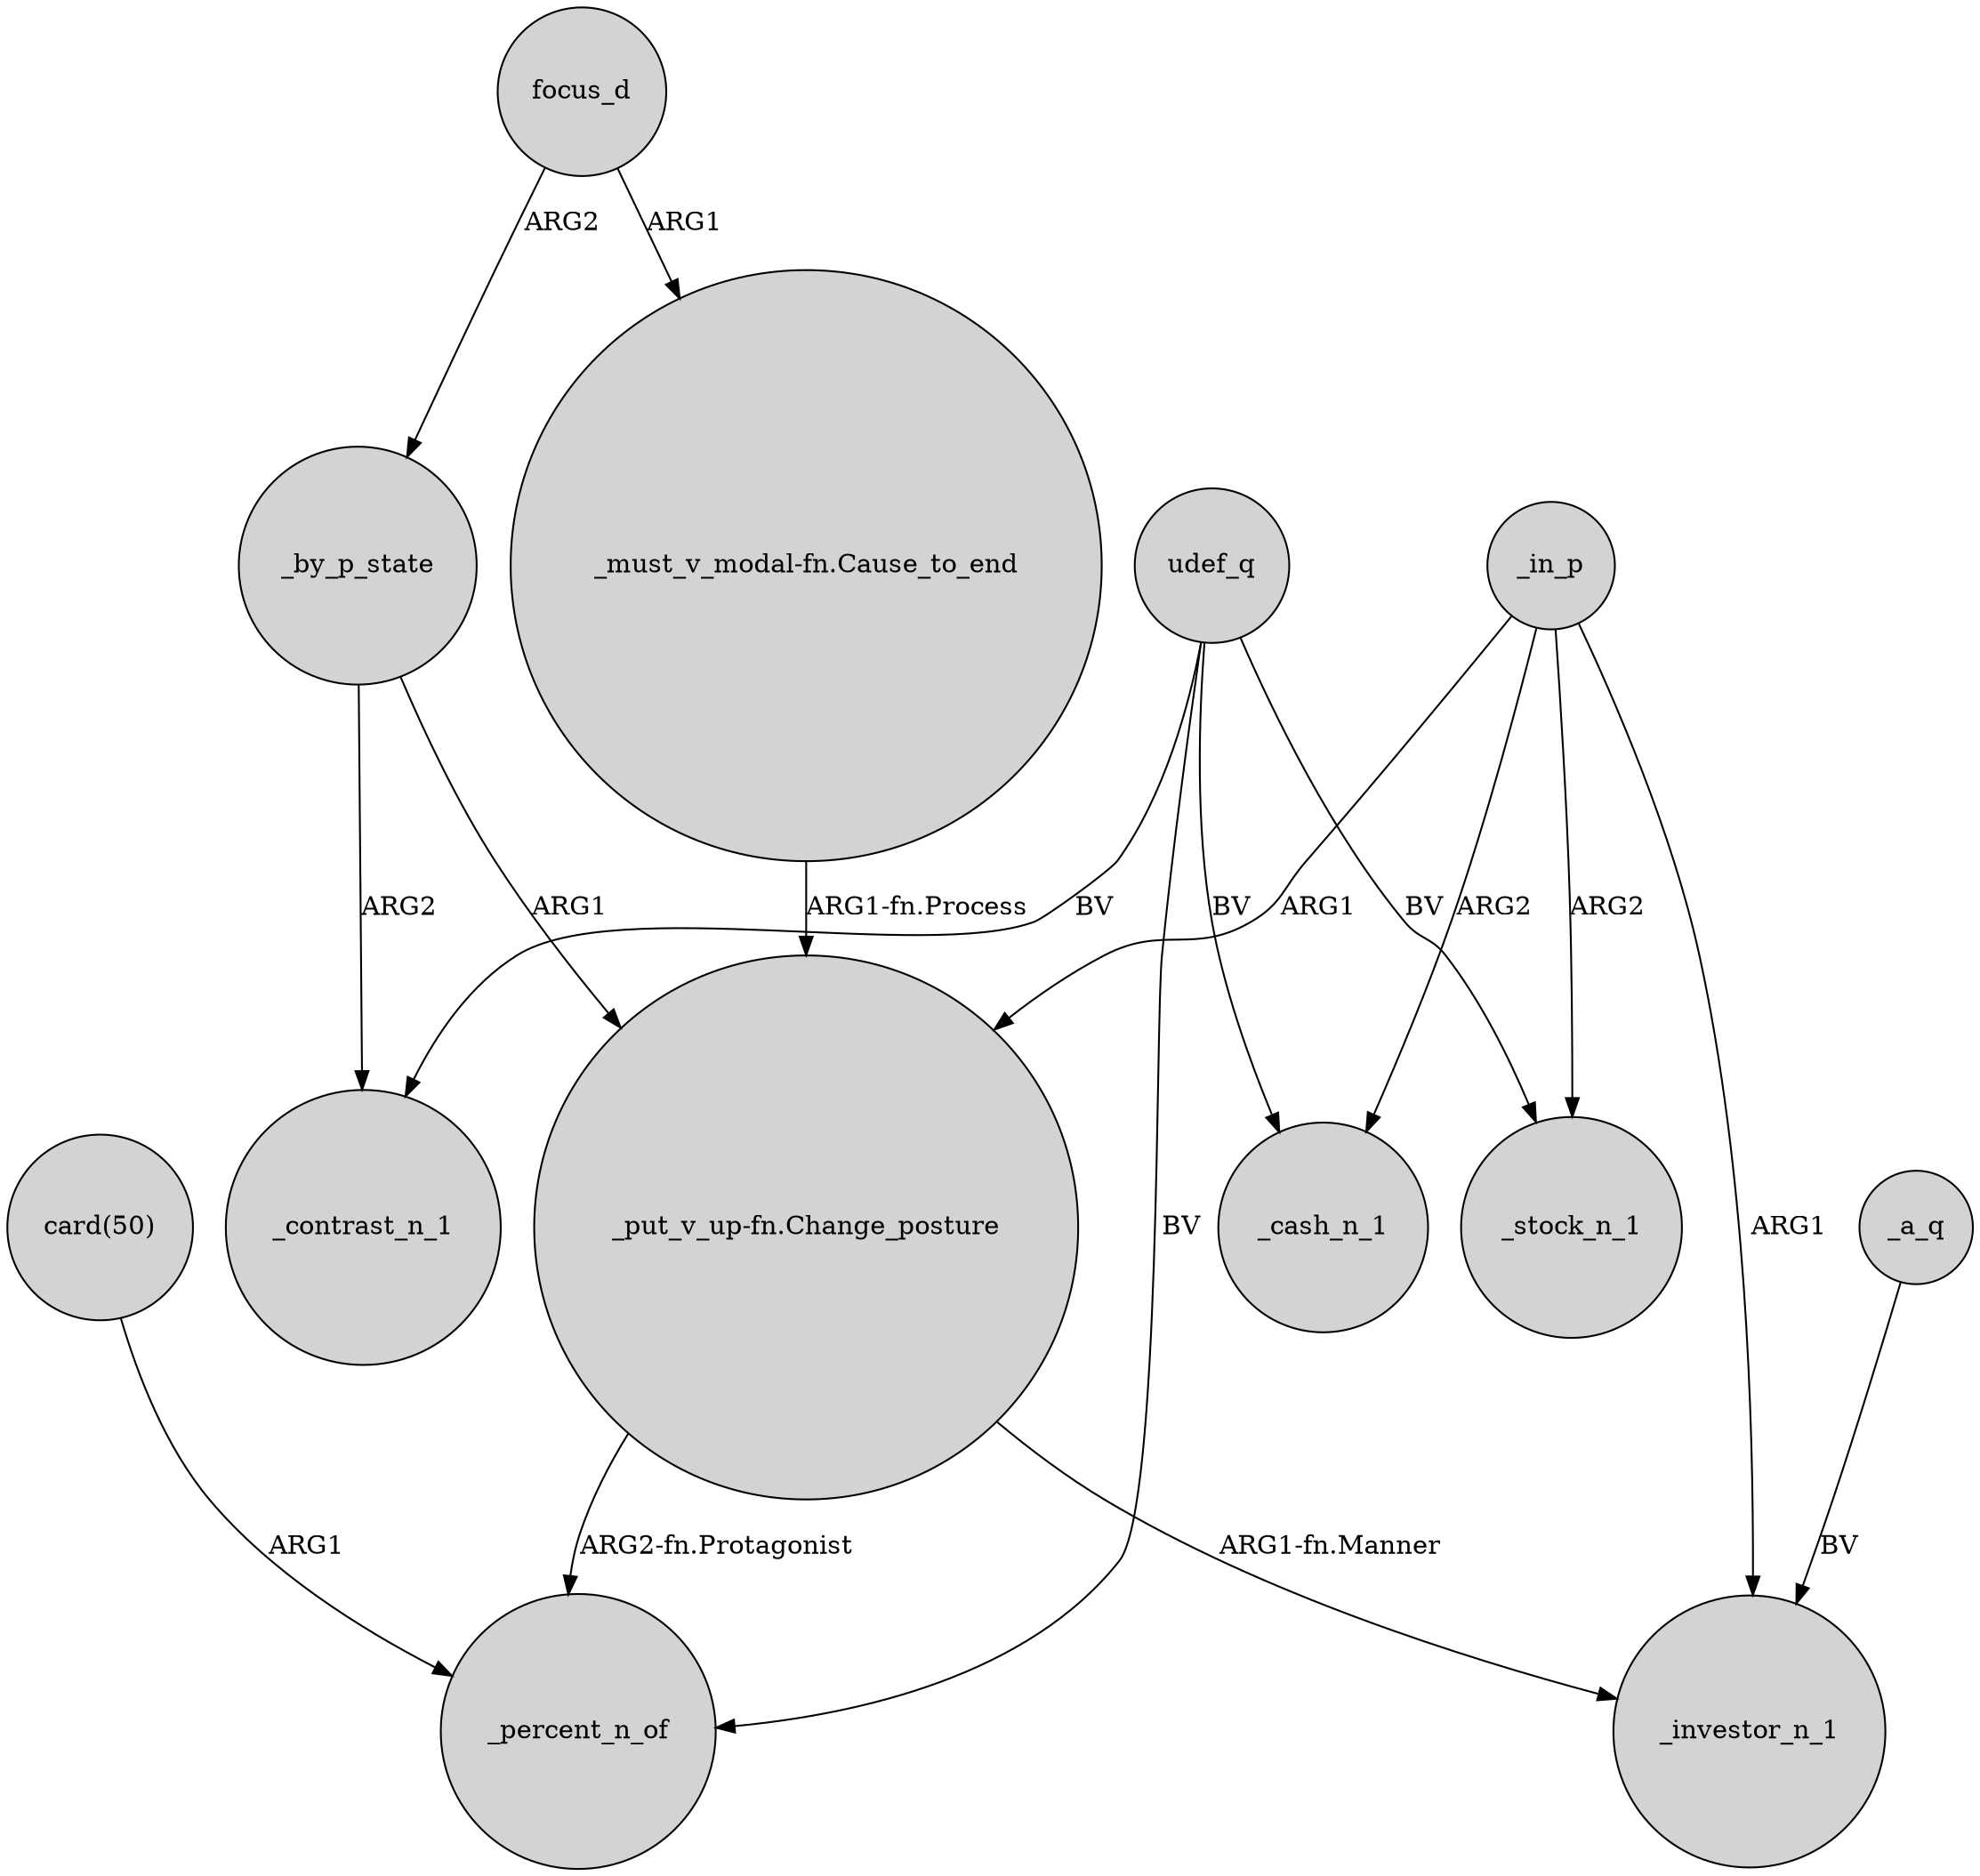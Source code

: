 digraph {
	node [shape=circle style=filled]
	"_put_v_up-fn.Change_posture" -> _percent_n_of [label="ARG2-fn.Protagonist"]
	"_put_v_up-fn.Change_posture" -> _investor_n_1 [label="ARG1-fn.Manner"]
	udef_q -> _percent_n_of [label=BV]
	_in_p -> _cash_n_1 [label=ARG2]
	_by_p_state -> "_put_v_up-fn.Change_posture" [label=ARG1]
	_in_p -> _stock_n_1 [label=ARG2]
	udef_q -> _cash_n_1 [label=BV]
	_in_p -> _investor_n_1 [label=ARG1]
	_in_p -> "_put_v_up-fn.Change_posture" [label=ARG1]
	focus_d -> "_must_v_modal-fn.Cause_to_end" [label=ARG1]
	"_must_v_modal-fn.Cause_to_end" -> "_put_v_up-fn.Change_posture" [label="ARG1-fn.Process"]
	_a_q -> _investor_n_1 [label=BV]
	udef_q -> _contrast_n_1 [label=BV]
	focus_d -> _by_p_state [label=ARG2]
	_by_p_state -> _contrast_n_1 [label=ARG2]
	udef_q -> _stock_n_1 [label=BV]
	"card(50)" -> _percent_n_of [label=ARG1]
}

